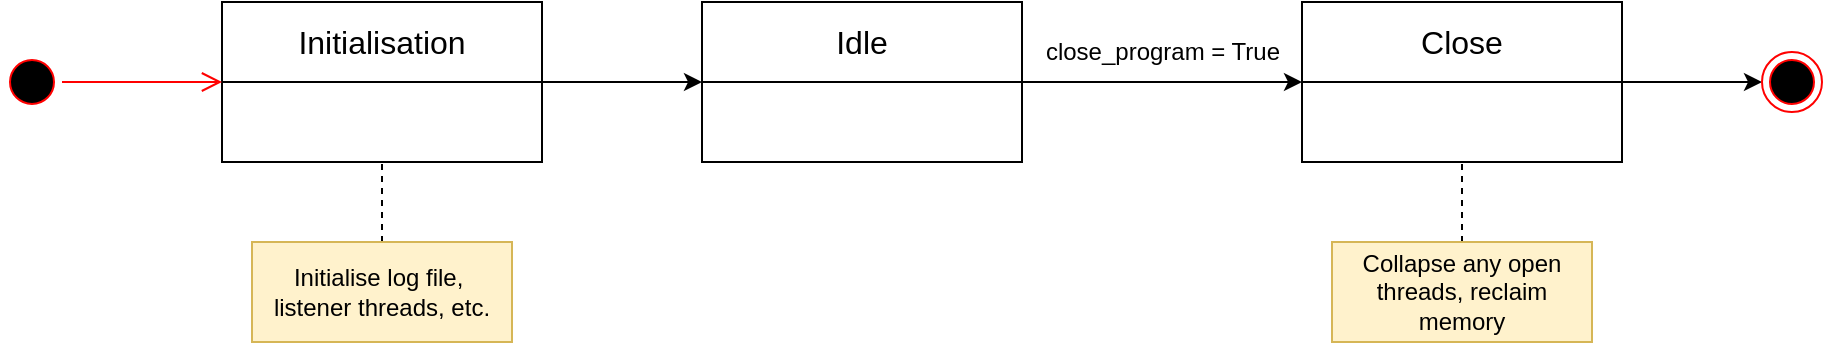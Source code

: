 <mxfile version="21.0.6" type="device"><diagram id="6iIrc6Yh6EqDauD-XrgK" name="Page-1"><mxGraphModel dx="1434" dy="736" grid="1" gridSize="10" guides="1" tooltips="1" connect="1" arrows="1" fold="1" page="1" pageScale="1" pageWidth="1169" pageHeight="827" math="0" shadow="0"><root><mxCell id="0"/><mxCell id="1" parent="0"/><mxCell id="yVMtQOCGja7ER9Q2EQoE-16" style="edgeStyle=orthogonalEdgeStyle;rounded=0;orthogonalLoop=1;jettySize=auto;html=1;entryX=0;entryY=0.5;entryDx=0;entryDy=0;" edge="1" parent="1" source="yVMtQOCGja7ER9Q2EQoE-6" target="yVMtQOCGja7ER9Q2EQoE-14"><mxGeometry relative="1" as="geometry"/></mxCell><mxCell id="yVMtQOCGja7ER9Q2EQoE-6" value="Initialisation" style="swimlane;fontStyle=0;childLayout=stackLayout;horizontal=1;startSize=40;fillColor=none;horizontalStack=0;resizeParent=1;resizeParentMax=0;resizeLast=0;collapsible=1;marginBottom=0;whiteSpace=wrap;html=1;fontSize=16;" vertex="1" parent="1"><mxGeometry x="270" y="120" width="160" height="80" as="geometry"/></mxCell><mxCell id="yVMtQOCGja7ER9Q2EQoE-17" style="edgeStyle=orthogonalEdgeStyle;rounded=0;orthogonalLoop=1;jettySize=auto;html=1;entryX=0;entryY=0.5;entryDx=0;entryDy=0;" edge="1" parent="1" source="yVMtQOCGja7ER9Q2EQoE-14" target="yVMtQOCGja7ER9Q2EQoE-15"><mxGeometry relative="1" as="geometry"/></mxCell><mxCell id="yVMtQOCGja7ER9Q2EQoE-14" value="Idle" style="swimlane;fontStyle=0;childLayout=stackLayout;horizontal=1;startSize=40;fillColor=none;horizontalStack=0;resizeParent=1;resizeParentMax=0;resizeLast=0;collapsible=1;marginBottom=0;whiteSpace=wrap;html=1;fontSize=16;" vertex="1" parent="1"><mxGeometry x="510" y="120" width="160" height="80" as="geometry"/></mxCell><mxCell id="yVMtQOCGja7ER9Q2EQoE-20" style="edgeStyle=orthogonalEdgeStyle;rounded=0;orthogonalLoop=1;jettySize=auto;html=1;" edge="1" parent="1" source="yVMtQOCGja7ER9Q2EQoE-15" target="yVMtQOCGja7ER9Q2EQoE-19"><mxGeometry relative="1" as="geometry"/></mxCell><mxCell id="yVMtQOCGja7ER9Q2EQoE-15" value="Close" style="swimlane;fontStyle=0;childLayout=stackLayout;horizontal=1;startSize=40;fillColor=none;horizontalStack=0;resizeParent=1;resizeParentMax=0;resizeLast=0;collapsible=1;marginBottom=0;whiteSpace=wrap;html=1;fontSize=16;" vertex="1" parent="1"><mxGeometry x="810" y="120" width="160" height="80" as="geometry"/></mxCell><mxCell id="yVMtQOCGja7ER9Q2EQoE-18" value="close_program = True" style="text;html=1;align=center;verticalAlign=middle;resizable=0;points=[];autosize=1;strokeColor=none;fillColor=none;" vertex="1" parent="1"><mxGeometry x="670" y="130" width="140" height="30" as="geometry"/></mxCell><mxCell id="yVMtQOCGja7ER9Q2EQoE-19" value="" style="ellipse;html=1;shape=endState;fillColor=#000000;strokeColor=#ff0000;" vertex="1" parent="1"><mxGeometry x="1040" y="145" width="30" height="30" as="geometry"/></mxCell><mxCell id="yVMtQOCGja7ER9Q2EQoE-21" value="" style="ellipse;html=1;shape=startState;fillColor=#000000;strokeColor=#ff0000;" vertex="1" parent="1"><mxGeometry x="160" y="145" width="30" height="30" as="geometry"/></mxCell><mxCell id="yVMtQOCGja7ER9Q2EQoE-22" value="" style="edgeStyle=orthogonalEdgeStyle;html=1;verticalAlign=bottom;endArrow=open;endSize=8;strokeColor=#ff0000;rounded=0;entryX=0;entryY=0.5;entryDx=0;entryDy=0;" edge="1" source="yVMtQOCGja7ER9Q2EQoE-21" parent="1" target="yVMtQOCGja7ER9Q2EQoE-6"><mxGeometry relative="1" as="geometry"><mxPoint x="175" y="235" as="targetPoint"/></mxGeometry></mxCell><mxCell id="yVMtQOCGja7ER9Q2EQoE-24" style="edgeStyle=orthogonalEdgeStyle;rounded=0;orthogonalLoop=1;jettySize=auto;html=1;entryX=0.5;entryY=1;entryDx=0;entryDy=0;dashed=1;endArrow=none;endFill=0;" edge="1" parent="1" source="yVMtQOCGja7ER9Q2EQoE-23" target="yVMtQOCGja7ER9Q2EQoE-6"><mxGeometry relative="1" as="geometry"/></mxCell><mxCell id="yVMtQOCGja7ER9Q2EQoE-23" value="Initialise log file,&amp;nbsp; listener threads, etc." style="text;html=1;strokeColor=#d6b656;fillColor=#fff2cc;align=center;verticalAlign=middle;whiteSpace=wrap;rounded=0;" vertex="1" parent="1"><mxGeometry x="285" y="240" width="130" height="50" as="geometry"/></mxCell><mxCell id="yVMtQOCGja7ER9Q2EQoE-25" style="edgeStyle=orthogonalEdgeStyle;rounded=0;orthogonalLoop=1;jettySize=auto;html=1;entryX=0.5;entryY=1;entryDx=0;entryDy=0;dashed=1;endArrow=none;endFill=0;" edge="1" parent="1" source="yVMtQOCGja7ER9Q2EQoE-26"><mxGeometry relative="1" as="geometry"><mxPoint x="890" y="200" as="targetPoint"/></mxGeometry></mxCell><mxCell id="yVMtQOCGja7ER9Q2EQoE-26" value="Collapse any open threads, reclaim memory" style="text;html=1;strokeColor=#d6b656;fillColor=#fff2cc;align=center;verticalAlign=middle;whiteSpace=wrap;rounded=0;" vertex="1" parent="1"><mxGeometry x="825" y="240" width="130" height="50" as="geometry"/></mxCell></root></mxGraphModel></diagram></mxfile>